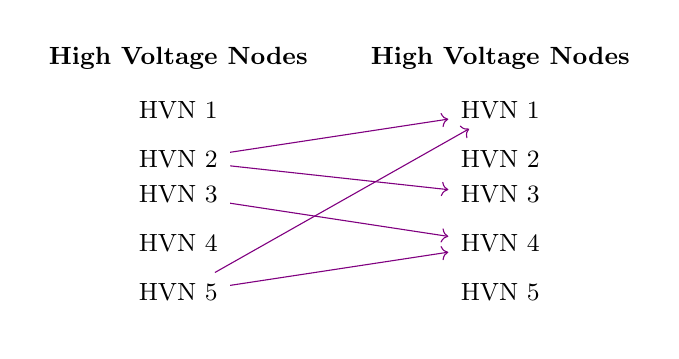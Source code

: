 \begin{tikzpicture}
\node at (0,0){
\begin{tikzcd}[font=\small, column sep=0.5cm, row sep=0.5cm]
  \textbf{High Voltage Nodes}&\textbf{High Voltage Nodes}\\[-10pt]
  \text{HVN 1} &\text{HVN 1}\\[-10pt]
  \text{HVN 2}\arrow[ur, violet]  \arrow[dr, violet]&\text{HVN 2}\\[-15pt]
  \text{HVN 3} \arrow[dr, violet] &\text{HVN 3}\\[-10pt]
  \text{HVN 4} &\text{HVN 4}\\[-10pt]
  \text{HVN 5}\arrow[uuuur, violet] \arrow[ur, violet]  &\text{HVN 5}\\[-10pt]
\end{tikzcd}};
\end{tikzpicture}
